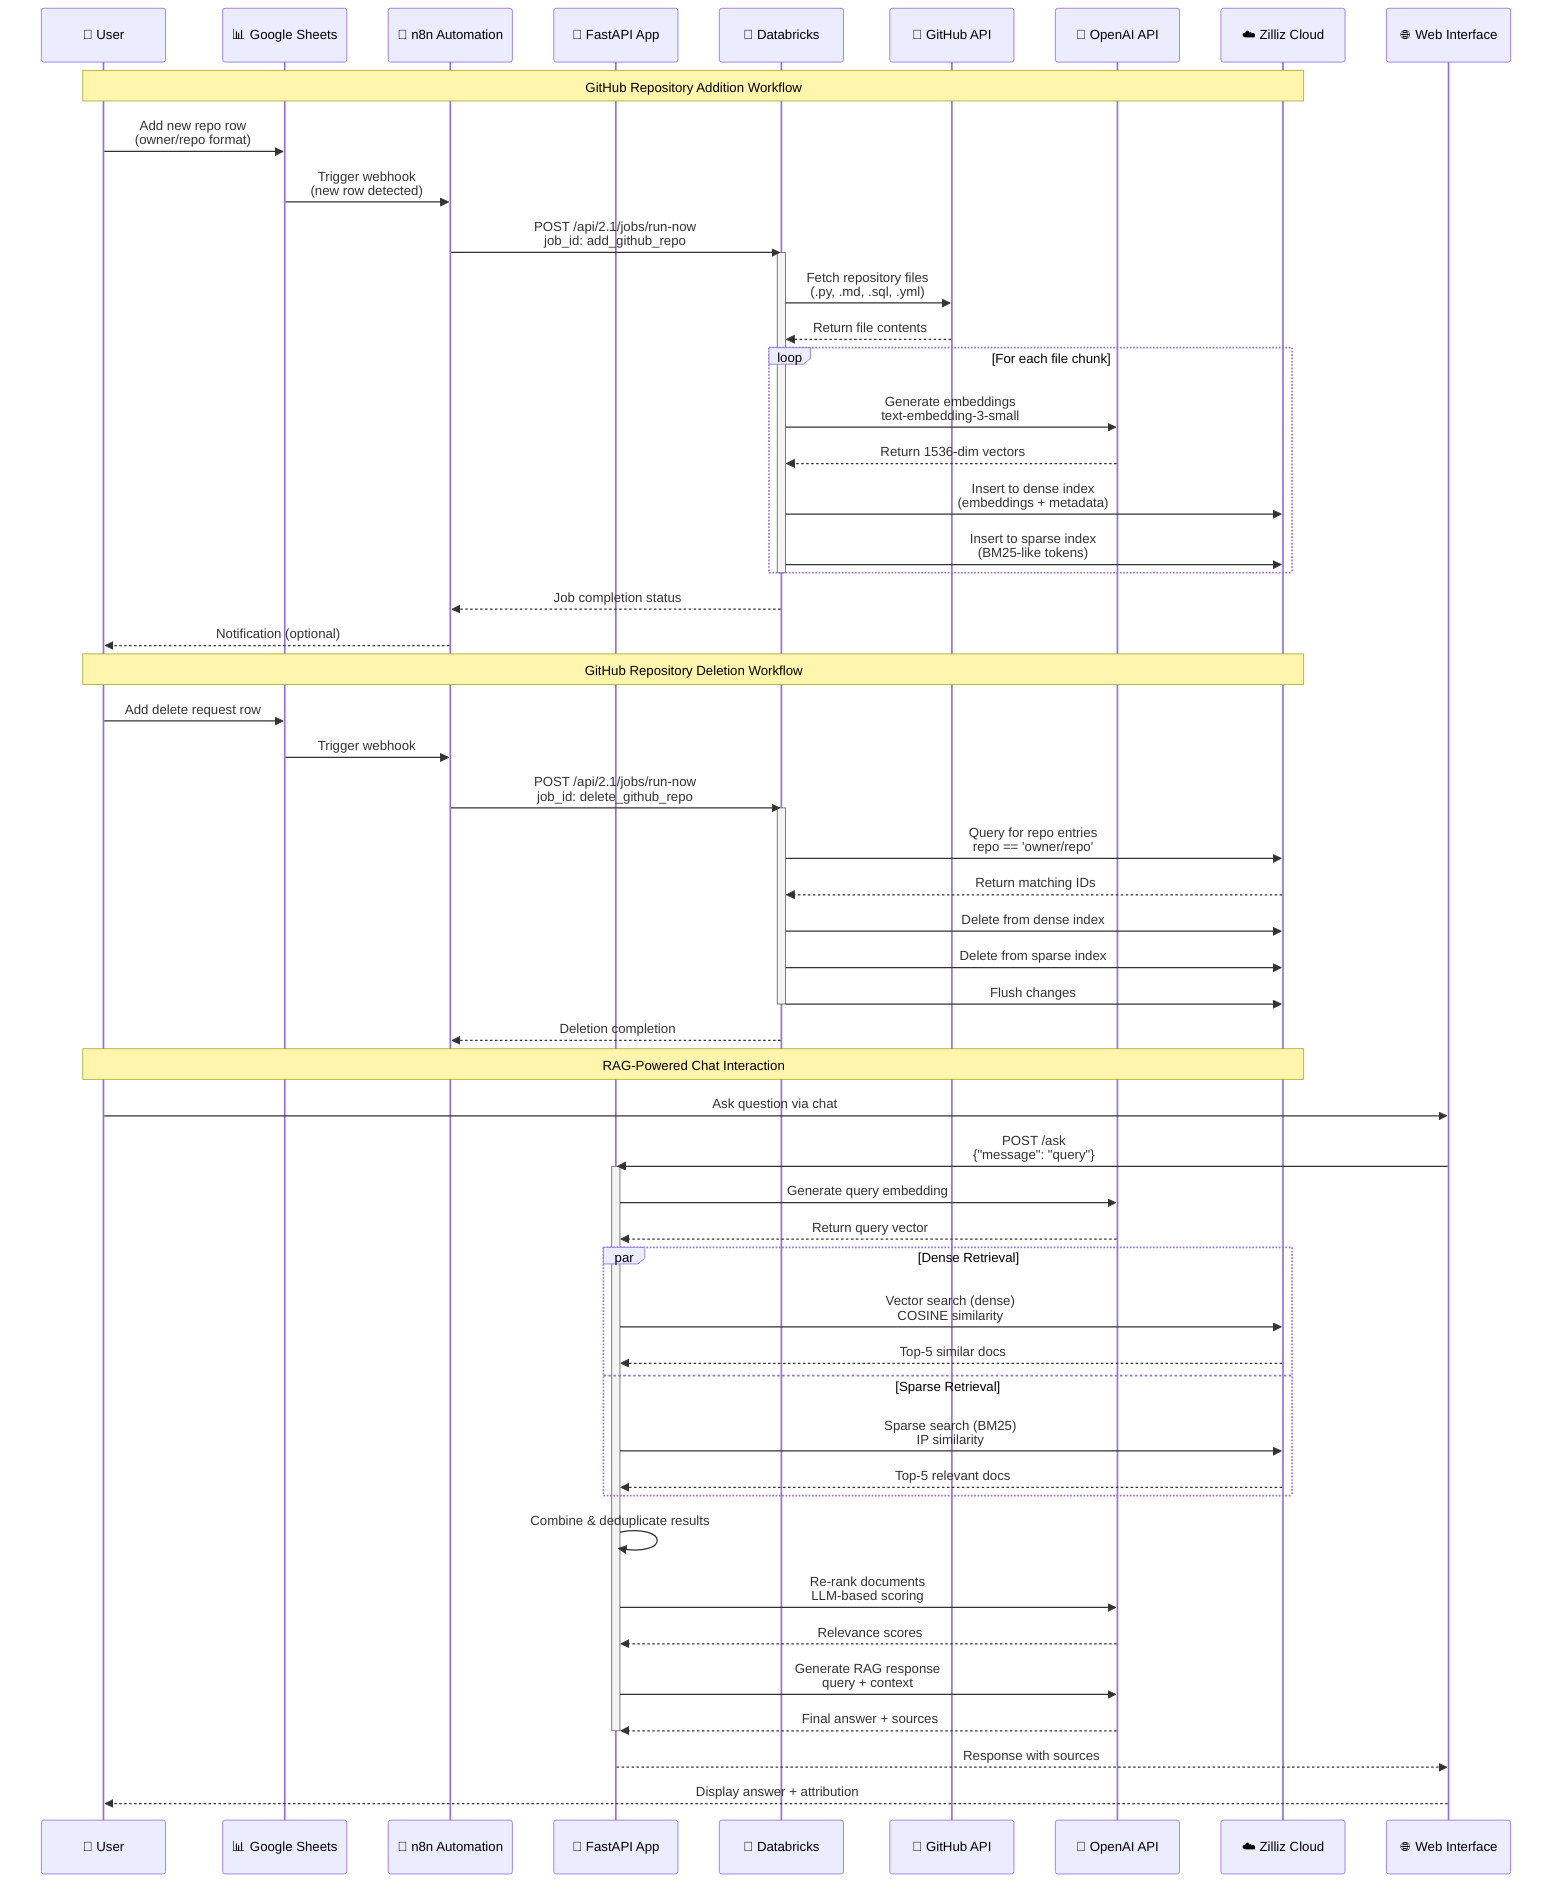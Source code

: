 sequenceDiagram
    participant User as 👤 User
    participant GSheet as 📊 Google Sheets
    participant N8N as 🔄 n8n Automation
    participant FastAPI as 🚀 FastAPI App
    participant Databricks as 🧱 Databricks
    participant GitHub as 🐙 GitHub API
    participant OpenAI as 🤖 OpenAI API
    participant Zilliz as ☁️ Zilliz Cloud
    participant WebUI as 🌐 Web Interface
    
    %% Repository Addition Flow
    Note over User,Zilliz: GitHub Repository Addition Workflow
    User->>GSheet: Add new repo row<br/>(owner/repo format)
    GSheet->>N8N: Trigger webhook<br/>(new row detected)
    N8N->>Databricks: POST /api/2.1/jobs/run-now<br/>job_id: add_github_repo
    
    activate Databricks
    Databricks->>GitHub: Fetch repository files<br/>(.py, .md, .sql, .yml)
    GitHub-->>Databricks: Return file contents
    
    loop For each file chunk
        Databricks->>OpenAI: Generate embeddings<br/>text-embedding-3-small
        OpenAI-->>Databricks: Return 1536-dim vectors
        Databricks->>Zilliz: Insert to dense index<br/>(embeddings + metadata)
        Databricks->>Zilliz: Insert to sparse index<br/>(BM25-like tokens)
    end
    deactivate Databricks
    
    Databricks-->>N8N: Job completion status
    N8N-->>User: Notification (optional)
    
    %% Repository Deletion Flow
    Note over User,Zilliz: GitHub Repository Deletion Workflow
    User->>GSheet: Add delete request row
    GSheet->>N8N: Trigger webhook
    N8N->>Databricks: POST /api/2.1/jobs/run-now<br/>job_id: delete_github_repo
    
    activate Databricks
    Databricks->>Zilliz: Query for repo entries<br/>repo == 'owner/repo'
    Zilliz-->>Databricks: Return matching IDs
    Databricks->>Zilliz: Delete from dense index
    Databricks->>Zilliz: Delete from sparse index
    Databricks->>Zilliz: Flush changes
    deactivate Databricks
    
    Databricks-->>N8N: Deletion completion
    
    %% User Chat Flow
    Note over User,Zilliz: RAG-Powered Chat Interaction
    User->>WebUI: Ask question via chat
    WebUI->>FastAPI: POST /ask<br/>{"message": "query"}
    
    activate FastAPI
    FastAPI->>OpenAI: Generate query embedding
    OpenAI-->>FastAPI: Return query vector
    
    par Dense Retrieval
        FastAPI->>Zilliz: Vector search (dense)<br/>COSINE similarity
        Zilliz-->>FastAPI: Top-5 similar docs
    and Sparse Retrieval
        FastAPI->>Zilliz: Sparse search (BM25)<br/>IP similarity
        Zilliz-->>FastAPI: Top-5 relevant docs
    end
    
    FastAPI->>FastAPI: Combine & deduplicate results
    FastAPI->>OpenAI: Re-rank documents<br/>LLM-based scoring
    OpenAI-->>FastAPI: Relevance scores
    
    FastAPI->>OpenAI: Generate RAG response<br/>query + context
    OpenAI-->>FastAPI: Final answer + sources
    deactivate FastAPI
    
    FastAPI-->>WebUI: Response with sources
    WebUI-->>User: Display answer + attribution